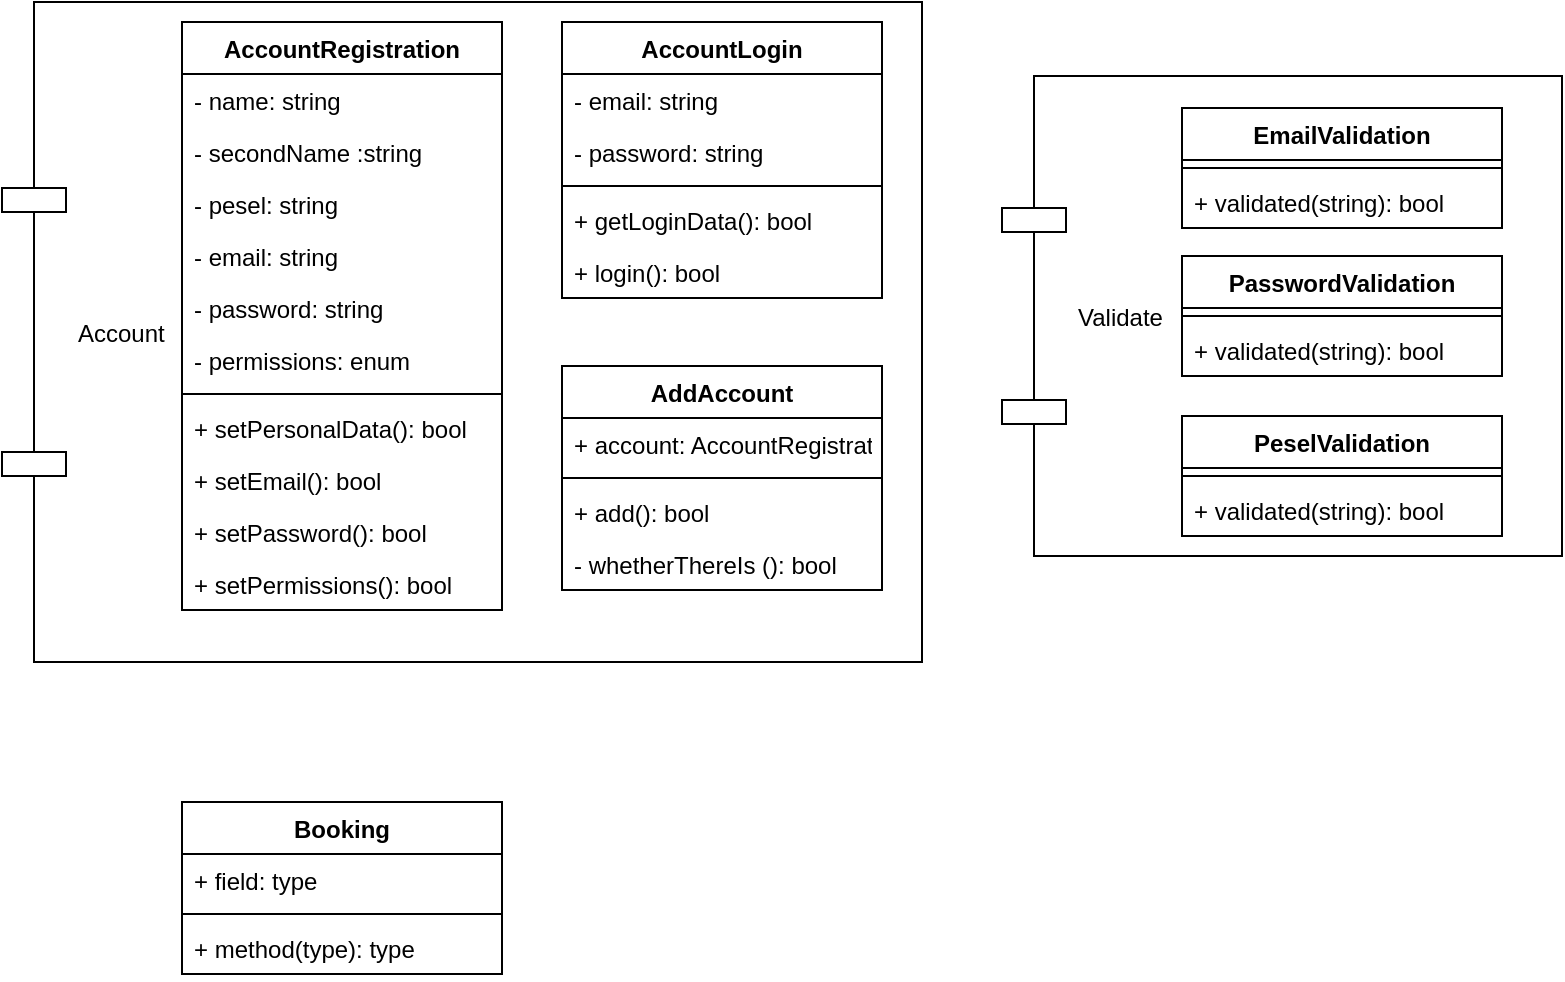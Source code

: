 <mxfile version="12.4.7" type="device"><diagram id="arUU3zhDHJs4F-83LkY9" name="Page-1"><mxGraphModel dx="1173" dy="650" grid="1" gridSize="10" guides="1" tooltips="1" connect="1" arrows="1" fold="1" page="1" pageScale="1" pageWidth="827" pageHeight="1169" math="0" shadow="0"><root><mxCell id="0"/><mxCell id="1" parent="0"/><mxCell id="mt8ihTpE397CK67F6c5R-46" value="Account" style="shape=component;align=left;spacingLeft=36;" vertex="1" parent="1"><mxGeometry x="20" y="30" width="460" height="330" as="geometry"/></mxCell><mxCell id="mt8ihTpE397CK67F6c5R-45" value="Validate" style="shape=component;align=left;spacingLeft=36;" vertex="1" parent="1"><mxGeometry x="520" y="67" width="280" height="240" as="geometry"/></mxCell><mxCell id="mt8ihTpE397CK67F6c5R-1" value="AccountRegistration" style="swimlane;fontStyle=1;align=center;verticalAlign=top;childLayout=stackLayout;horizontal=1;startSize=26;horizontalStack=0;resizeParent=1;resizeParentMax=0;resizeLast=0;collapsible=1;marginBottom=0;" vertex="1" parent="1"><mxGeometry x="110" y="40" width="160" height="294" as="geometry"/></mxCell><mxCell id="mt8ihTpE397CK67F6c5R-6" value="- name: string" style="text;strokeColor=none;fillColor=none;align=left;verticalAlign=top;spacingLeft=4;spacingRight=4;overflow=hidden;rotatable=0;points=[[0,0.5],[1,0.5]];portConstraint=eastwest;" vertex="1" parent="mt8ihTpE397CK67F6c5R-1"><mxGeometry y="26" width="160" height="26" as="geometry"/></mxCell><mxCell id="mt8ihTpE397CK67F6c5R-7" value="- secondName :string" style="text;strokeColor=none;fillColor=none;align=left;verticalAlign=top;spacingLeft=4;spacingRight=4;overflow=hidden;rotatable=0;points=[[0,0.5],[1,0.5]];portConstraint=eastwest;" vertex="1" parent="mt8ihTpE397CK67F6c5R-1"><mxGeometry y="52" width="160" height="26" as="geometry"/></mxCell><mxCell id="mt8ihTpE397CK67F6c5R-8" value="- pesel: string" style="text;strokeColor=none;fillColor=none;align=left;verticalAlign=top;spacingLeft=4;spacingRight=4;overflow=hidden;rotatable=0;points=[[0,0.5],[1,0.5]];portConstraint=eastwest;" vertex="1" parent="mt8ihTpE397CK67F6c5R-1"><mxGeometry y="78" width="160" height="26" as="geometry"/></mxCell><mxCell id="mt8ihTpE397CK67F6c5R-18" value="- email: string" style="text;strokeColor=none;fillColor=none;align=left;verticalAlign=top;spacingLeft=4;spacingRight=4;overflow=hidden;rotatable=0;points=[[0,0.5],[1,0.5]];portConstraint=eastwest;" vertex="1" parent="mt8ihTpE397CK67F6c5R-1"><mxGeometry y="104" width="160" height="26" as="geometry"/></mxCell><mxCell id="mt8ihTpE397CK67F6c5R-9" value="- password: string" style="text;strokeColor=none;fillColor=none;align=left;verticalAlign=top;spacingLeft=4;spacingRight=4;overflow=hidden;rotatable=0;points=[[0,0.5],[1,0.5]];portConstraint=eastwest;" vertex="1" parent="mt8ihTpE397CK67F6c5R-1"><mxGeometry y="130" width="160" height="26" as="geometry"/></mxCell><mxCell id="mt8ihTpE397CK67F6c5R-2" value="- permissions: enum" style="text;strokeColor=none;fillColor=none;align=left;verticalAlign=top;spacingLeft=4;spacingRight=4;overflow=hidden;rotatable=0;points=[[0,0.5],[1,0.5]];portConstraint=eastwest;" vertex="1" parent="mt8ihTpE397CK67F6c5R-1"><mxGeometry y="156" width="160" height="26" as="geometry"/></mxCell><mxCell id="mt8ihTpE397CK67F6c5R-3" value="" style="line;strokeWidth=1;fillColor=none;align=left;verticalAlign=middle;spacingTop=-1;spacingLeft=3;spacingRight=3;rotatable=0;labelPosition=right;points=[];portConstraint=eastwest;" vertex="1" parent="mt8ihTpE397CK67F6c5R-1"><mxGeometry y="182" width="160" height="8" as="geometry"/></mxCell><mxCell id="mt8ihTpE397CK67F6c5R-38" value="+ setPersonalData(): bool" style="text;strokeColor=none;fillColor=none;align=left;verticalAlign=top;spacingLeft=4;spacingRight=4;overflow=hidden;rotatable=0;points=[[0,0.5],[1,0.5]];portConstraint=eastwest;" vertex="1" parent="mt8ihTpE397CK67F6c5R-1"><mxGeometry y="190" width="160" height="26" as="geometry"/></mxCell><mxCell id="mt8ihTpE397CK67F6c5R-39" value="+ setEmail(): bool" style="text;strokeColor=none;fillColor=none;align=left;verticalAlign=top;spacingLeft=4;spacingRight=4;overflow=hidden;rotatable=0;points=[[0,0.5],[1,0.5]];portConstraint=eastwest;" vertex="1" parent="mt8ihTpE397CK67F6c5R-1"><mxGeometry y="216" width="160" height="26" as="geometry"/></mxCell><mxCell id="mt8ihTpE397CK67F6c5R-40" value="+ setPassword(): bool" style="text;strokeColor=none;fillColor=none;align=left;verticalAlign=top;spacingLeft=4;spacingRight=4;overflow=hidden;rotatable=0;points=[[0,0.5],[1,0.5]];portConstraint=eastwest;" vertex="1" parent="mt8ihTpE397CK67F6c5R-1"><mxGeometry y="242" width="160" height="26" as="geometry"/></mxCell><mxCell id="mt8ihTpE397CK67F6c5R-4" value="+ setPermissions(): bool" style="text;strokeColor=none;fillColor=none;align=left;verticalAlign=top;spacingLeft=4;spacingRight=4;overflow=hidden;rotatable=0;points=[[0,0.5],[1,0.5]];portConstraint=eastwest;" vertex="1" parent="mt8ihTpE397CK67F6c5R-1"><mxGeometry y="268" width="160" height="26" as="geometry"/></mxCell><mxCell id="mt8ihTpE397CK67F6c5R-10" value="AccountLogin" style="swimlane;fontStyle=1;align=center;verticalAlign=top;childLayout=stackLayout;horizontal=1;startSize=26;horizontalStack=0;resizeParent=1;resizeParentMax=0;resizeLast=0;collapsible=1;marginBottom=0;" vertex="1" parent="1"><mxGeometry x="300" y="40" width="160" height="138" as="geometry"/></mxCell><mxCell id="mt8ihTpE397CK67F6c5R-19" value="- email: string" style="text;strokeColor=none;fillColor=none;align=left;verticalAlign=top;spacingLeft=4;spacingRight=4;overflow=hidden;rotatable=0;points=[[0,0.5],[1,0.5]];portConstraint=eastwest;" vertex="1" parent="mt8ihTpE397CK67F6c5R-10"><mxGeometry y="26" width="160" height="26" as="geometry"/></mxCell><mxCell id="mt8ihTpE397CK67F6c5R-14" value="- password: string" style="text;strokeColor=none;fillColor=none;align=left;verticalAlign=top;spacingLeft=4;spacingRight=4;overflow=hidden;rotatable=0;points=[[0,0.5],[1,0.5]];portConstraint=eastwest;" vertex="1" parent="mt8ihTpE397CK67F6c5R-10"><mxGeometry y="52" width="160" height="26" as="geometry"/></mxCell><mxCell id="mt8ihTpE397CK67F6c5R-16" value="" style="line;strokeWidth=1;fillColor=none;align=left;verticalAlign=middle;spacingTop=-1;spacingLeft=3;spacingRight=3;rotatable=0;labelPosition=right;points=[];portConstraint=eastwest;" vertex="1" parent="mt8ihTpE397CK67F6c5R-10"><mxGeometry y="78" width="160" height="8" as="geometry"/></mxCell><mxCell id="mt8ihTpE397CK67F6c5R-42" value="+ getLoginData(): bool" style="text;strokeColor=none;fillColor=none;align=left;verticalAlign=top;spacingLeft=4;spacingRight=4;overflow=hidden;rotatable=0;points=[[0,0.5],[1,0.5]];portConstraint=eastwest;" vertex="1" parent="mt8ihTpE397CK67F6c5R-10"><mxGeometry y="86" width="160" height="26" as="geometry"/></mxCell><mxCell id="mt8ihTpE397CK67F6c5R-17" value="+ login(): bool" style="text;strokeColor=none;fillColor=none;align=left;verticalAlign=top;spacingLeft=4;spacingRight=4;overflow=hidden;rotatable=0;points=[[0,0.5],[1,0.5]];portConstraint=eastwest;" vertex="1" parent="mt8ihTpE397CK67F6c5R-10"><mxGeometry y="112" width="160" height="26" as="geometry"/></mxCell><mxCell id="mt8ihTpE397CK67F6c5R-20" value="EmailValidation" style="swimlane;fontStyle=1;align=center;verticalAlign=top;childLayout=stackLayout;horizontal=1;startSize=26;horizontalStack=0;resizeParent=1;resizeParentMax=0;resizeLast=0;collapsible=1;marginBottom=0;" vertex="1" parent="1"><mxGeometry x="610" y="83" width="160" height="60" as="geometry"/></mxCell><mxCell id="mt8ihTpE397CK67F6c5R-23" value="" style="line;strokeWidth=1;fillColor=none;align=left;verticalAlign=middle;spacingTop=-1;spacingLeft=3;spacingRight=3;rotatable=0;labelPosition=right;points=[];portConstraint=eastwest;" vertex="1" parent="mt8ihTpE397CK67F6c5R-20"><mxGeometry y="26" width="160" height="8" as="geometry"/></mxCell><mxCell id="mt8ihTpE397CK67F6c5R-24" value="+ validated(string): bool" style="text;strokeColor=none;fillColor=none;align=left;verticalAlign=top;spacingLeft=4;spacingRight=4;overflow=hidden;rotatable=0;points=[[0,0.5],[1,0.5]];portConstraint=eastwest;" vertex="1" parent="mt8ihTpE397CK67F6c5R-20"><mxGeometry y="34" width="160" height="26" as="geometry"/></mxCell><mxCell id="mt8ihTpE397CK67F6c5R-25" value="PasswordValidation" style="swimlane;fontStyle=1;align=center;verticalAlign=top;childLayout=stackLayout;horizontal=1;startSize=26;horizontalStack=0;resizeParent=1;resizeParentMax=0;resizeLast=0;collapsible=1;marginBottom=0;" vertex="1" parent="1"><mxGeometry x="610" y="157" width="160" height="60" as="geometry"/></mxCell><mxCell id="mt8ihTpE397CK67F6c5R-26" value="" style="line;strokeWidth=1;fillColor=none;align=left;verticalAlign=middle;spacingTop=-1;spacingLeft=3;spacingRight=3;rotatable=0;labelPosition=right;points=[];portConstraint=eastwest;" vertex="1" parent="mt8ihTpE397CK67F6c5R-25"><mxGeometry y="26" width="160" height="8" as="geometry"/></mxCell><mxCell id="mt8ihTpE397CK67F6c5R-27" value="+ validated(string): bool" style="text;strokeColor=none;fillColor=none;align=left;verticalAlign=top;spacingLeft=4;spacingRight=4;overflow=hidden;rotatable=0;points=[[0,0.5],[1,0.5]];portConstraint=eastwest;" vertex="1" parent="mt8ihTpE397CK67F6c5R-25"><mxGeometry y="34" width="160" height="26" as="geometry"/></mxCell><mxCell id="mt8ihTpE397CK67F6c5R-29" value="AddAccount" style="swimlane;fontStyle=1;align=center;verticalAlign=top;childLayout=stackLayout;horizontal=1;startSize=26;horizontalStack=0;resizeParent=1;resizeParentMax=0;resizeLast=0;collapsible=1;marginBottom=0;" vertex="1" parent="1"><mxGeometry x="300" y="212" width="160" height="112" as="geometry"/></mxCell><mxCell id="mt8ihTpE397CK67F6c5R-30" value="+ account: AccountRegistration" style="text;strokeColor=none;fillColor=none;align=left;verticalAlign=top;spacingLeft=4;spacingRight=4;overflow=hidden;rotatable=0;points=[[0,0.5],[1,0.5]];portConstraint=eastwest;" vertex="1" parent="mt8ihTpE397CK67F6c5R-29"><mxGeometry y="26" width="160" height="26" as="geometry"/></mxCell><mxCell id="mt8ihTpE397CK67F6c5R-32" value="" style="line;strokeWidth=1;fillColor=none;align=left;verticalAlign=middle;spacingTop=-1;spacingLeft=3;spacingRight=3;rotatable=0;labelPosition=right;points=[];portConstraint=eastwest;" vertex="1" parent="mt8ihTpE397CK67F6c5R-29"><mxGeometry y="52" width="160" height="8" as="geometry"/></mxCell><mxCell id="mt8ihTpE397CK67F6c5R-34" value="+ add(): bool" style="text;strokeColor=none;fillColor=none;align=left;verticalAlign=top;spacingLeft=4;spacingRight=4;overflow=hidden;rotatable=0;points=[[0,0.5],[1,0.5]];portConstraint=eastwest;" vertex="1" parent="mt8ihTpE397CK67F6c5R-29"><mxGeometry y="60" width="160" height="26" as="geometry"/></mxCell><mxCell id="mt8ihTpE397CK67F6c5R-33" value="- whetherThereIs (): bool" style="text;strokeColor=none;fillColor=none;align=left;verticalAlign=top;spacingLeft=4;spacingRight=4;overflow=hidden;rotatable=0;points=[[0,0.5],[1,0.5]];portConstraint=eastwest;" vertex="1" parent="mt8ihTpE397CK67F6c5R-29"><mxGeometry y="86" width="160" height="26" as="geometry"/></mxCell><mxCell id="mt8ihTpE397CK67F6c5R-35" value="PeselValidation" style="swimlane;fontStyle=1;align=center;verticalAlign=top;childLayout=stackLayout;horizontal=1;startSize=26;horizontalStack=0;resizeParent=1;resizeParentMax=0;resizeLast=0;collapsible=1;marginBottom=0;" vertex="1" parent="1"><mxGeometry x="610" y="237" width="160" height="60" as="geometry"/></mxCell><mxCell id="mt8ihTpE397CK67F6c5R-36" value="" style="line;strokeWidth=1;fillColor=none;align=left;verticalAlign=middle;spacingTop=-1;spacingLeft=3;spacingRight=3;rotatable=0;labelPosition=right;points=[];portConstraint=eastwest;" vertex="1" parent="mt8ihTpE397CK67F6c5R-35"><mxGeometry y="26" width="160" height="8" as="geometry"/></mxCell><mxCell id="mt8ihTpE397CK67F6c5R-37" value="+ validated(string): bool" style="text;strokeColor=none;fillColor=none;align=left;verticalAlign=top;spacingLeft=4;spacingRight=4;overflow=hidden;rotatable=0;points=[[0,0.5],[1,0.5]];portConstraint=eastwest;" vertex="1" parent="mt8ihTpE397CK67F6c5R-35"><mxGeometry y="34" width="160" height="26" as="geometry"/></mxCell><mxCell id="mt8ihTpE397CK67F6c5R-47" value="Booking" style="swimlane;fontStyle=1;align=center;verticalAlign=top;childLayout=stackLayout;horizontal=1;startSize=26;horizontalStack=0;resizeParent=1;resizeParentMax=0;resizeLast=0;collapsible=1;marginBottom=0;" vertex="1" parent="1"><mxGeometry x="110" y="430" width="160" height="86" as="geometry"/></mxCell><mxCell id="mt8ihTpE397CK67F6c5R-48" value="+ field: type" style="text;strokeColor=none;fillColor=none;align=left;verticalAlign=top;spacingLeft=4;spacingRight=4;overflow=hidden;rotatable=0;points=[[0,0.5],[1,0.5]];portConstraint=eastwest;" vertex="1" parent="mt8ihTpE397CK67F6c5R-47"><mxGeometry y="26" width="160" height="26" as="geometry"/></mxCell><mxCell id="mt8ihTpE397CK67F6c5R-49" value="" style="line;strokeWidth=1;fillColor=none;align=left;verticalAlign=middle;spacingTop=-1;spacingLeft=3;spacingRight=3;rotatable=0;labelPosition=right;points=[];portConstraint=eastwest;" vertex="1" parent="mt8ihTpE397CK67F6c5R-47"><mxGeometry y="52" width="160" height="8" as="geometry"/></mxCell><mxCell id="mt8ihTpE397CK67F6c5R-50" value="+ method(type): type" style="text;strokeColor=none;fillColor=none;align=left;verticalAlign=top;spacingLeft=4;spacingRight=4;overflow=hidden;rotatable=0;points=[[0,0.5],[1,0.5]];portConstraint=eastwest;" vertex="1" parent="mt8ihTpE397CK67F6c5R-47"><mxGeometry y="60" width="160" height="26" as="geometry"/></mxCell></root></mxGraphModel></diagram></mxfile>
